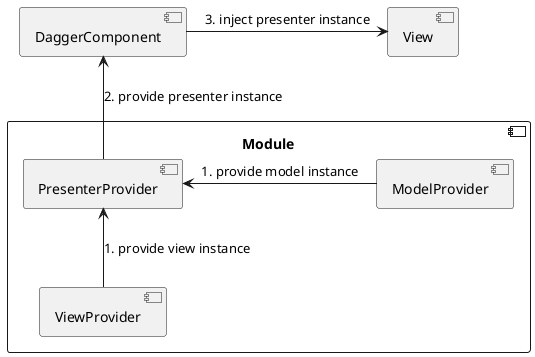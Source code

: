 @startuml
component Module{
    component ViewProvider
    component ModelProvider
    component PresenterProvider
}
component View
component DaggerComponent
PresenterProvider<--ViewProvider:1. provide view instance
PresenterProvider<-ModelProvider:1. provide model instance
DaggerComponent<--PresenterProvider:2. provide presenter instance
DaggerComponent->View:3. inject presenter instance

@enduml